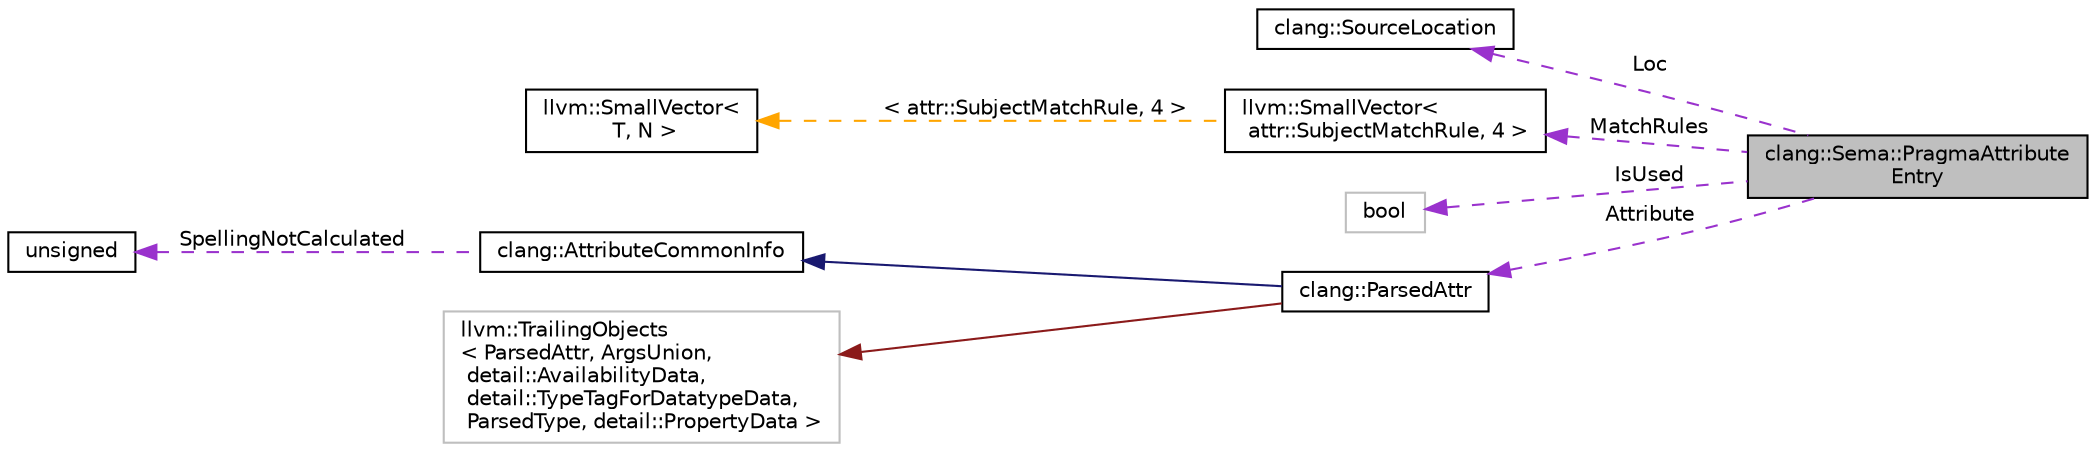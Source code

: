 digraph "clang::Sema::PragmaAttributeEntry"
{
 // LATEX_PDF_SIZE
  bgcolor="transparent";
  edge [fontname="Helvetica",fontsize="10",labelfontname="Helvetica",labelfontsize="10"];
  node [fontname="Helvetica",fontsize="10",shape=record];
  rankdir="LR";
  Node1 [label="clang::Sema::PragmaAttribute\lEntry",height=0.2,width=0.4,color="black", fillcolor="grey75", style="filled", fontcolor="black",tooltip="This an attribute introduced by #pragma clang attribute."];
  Node2 -> Node1 [dir="back",color="darkorchid3",fontsize="10",style="dashed",label=" Loc" ,fontname="Helvetica"];
  Node2 [label="clang::SourceLocation",height=0.2,width=0.4,color="black",URL="$classclang_1_1SourceLocation.html",tooltip="Encodes a location in the source."];
  Node3 -> Node1 [dir="back",color="darkorchid3",fontsize="10",style="dashed",label=" MatchRules" ,fontname="Helvetica"];
  Node3 [label="llvm::SmallVector\<\l attr::SubjectMatchRule, 4 \>",height=0.2,width=0.4,color="black",URL="$classllvm_1_1SmallVector.html",tooltip=" "];
  Node4 -> Node3 [dir="back",color="orange",fontsize="10",style="dashed",label=" \< attr::SubjectMatchRule, 4 \>" ,fontname="Helvetica"];
  Node4 [label="llvm::SmallVector\<\l T, N \>",height=0.2,width=0.4,color="black",URL="$classllvm_1_1SmallVector.html",tooltip=" "];
  Node5 -> Node1 [dir="back",color="darkorchid3",fontsize="10",style="dashed",label=" IsUsed" ,fontname="Helvetica"];
  Node5 [label="bool",height=0.2,width=0.4,color="grey75",tooltip=" "];
  Node6 -> Node1 [dir="back",color="darkorchid3",fontsize="10",style="dashed",label=" Attribute" ,fontname="Helvetica"];
  Node6 [label="clang::ParsedAttr",height=0.2,width=0.4,color="black",URL="$classclang_1_1ParsedAttr.html",tooltip="ParsedAttr - Represents a syntactic attribute."];
  Node7 -> Node6 [dir="back",color="midnightblue",fontsize="10",style="solid",fontname="Helvetica"];
  Node7 [label="clang::AttributeCommonInfo",height=0.2,width=0.4,color="black",URL="$classclang_1_1AttributeCommonInfo.html",tooltip=" "];
  Node8 -> Node7 [dir="back",color="darkorchid3",fontsize="10",style="dashed",label=" SpellingNotCalculated" ,fontname="Helvetica"];
  Node8 [label="unsigned",height=0.2,width=0.4,color="black",URL="$classunsigned.html",tooltip=" "];
  Node9 -> Node6 [dir="back",color="firebrick4",fontsize="10",style="solid",fontname="Helvetica"];
  Node9 [label="llvm::TrailingObjects\l\< ParsedAttr, ArgsUnion,\l detail::AvailabilityData,\l detail::TypeTagForDatatypeData,\l ParsedType, detail::PropertyData \>",height=0.2,width=0.4,color="grey75",tooltip=" "];
}
